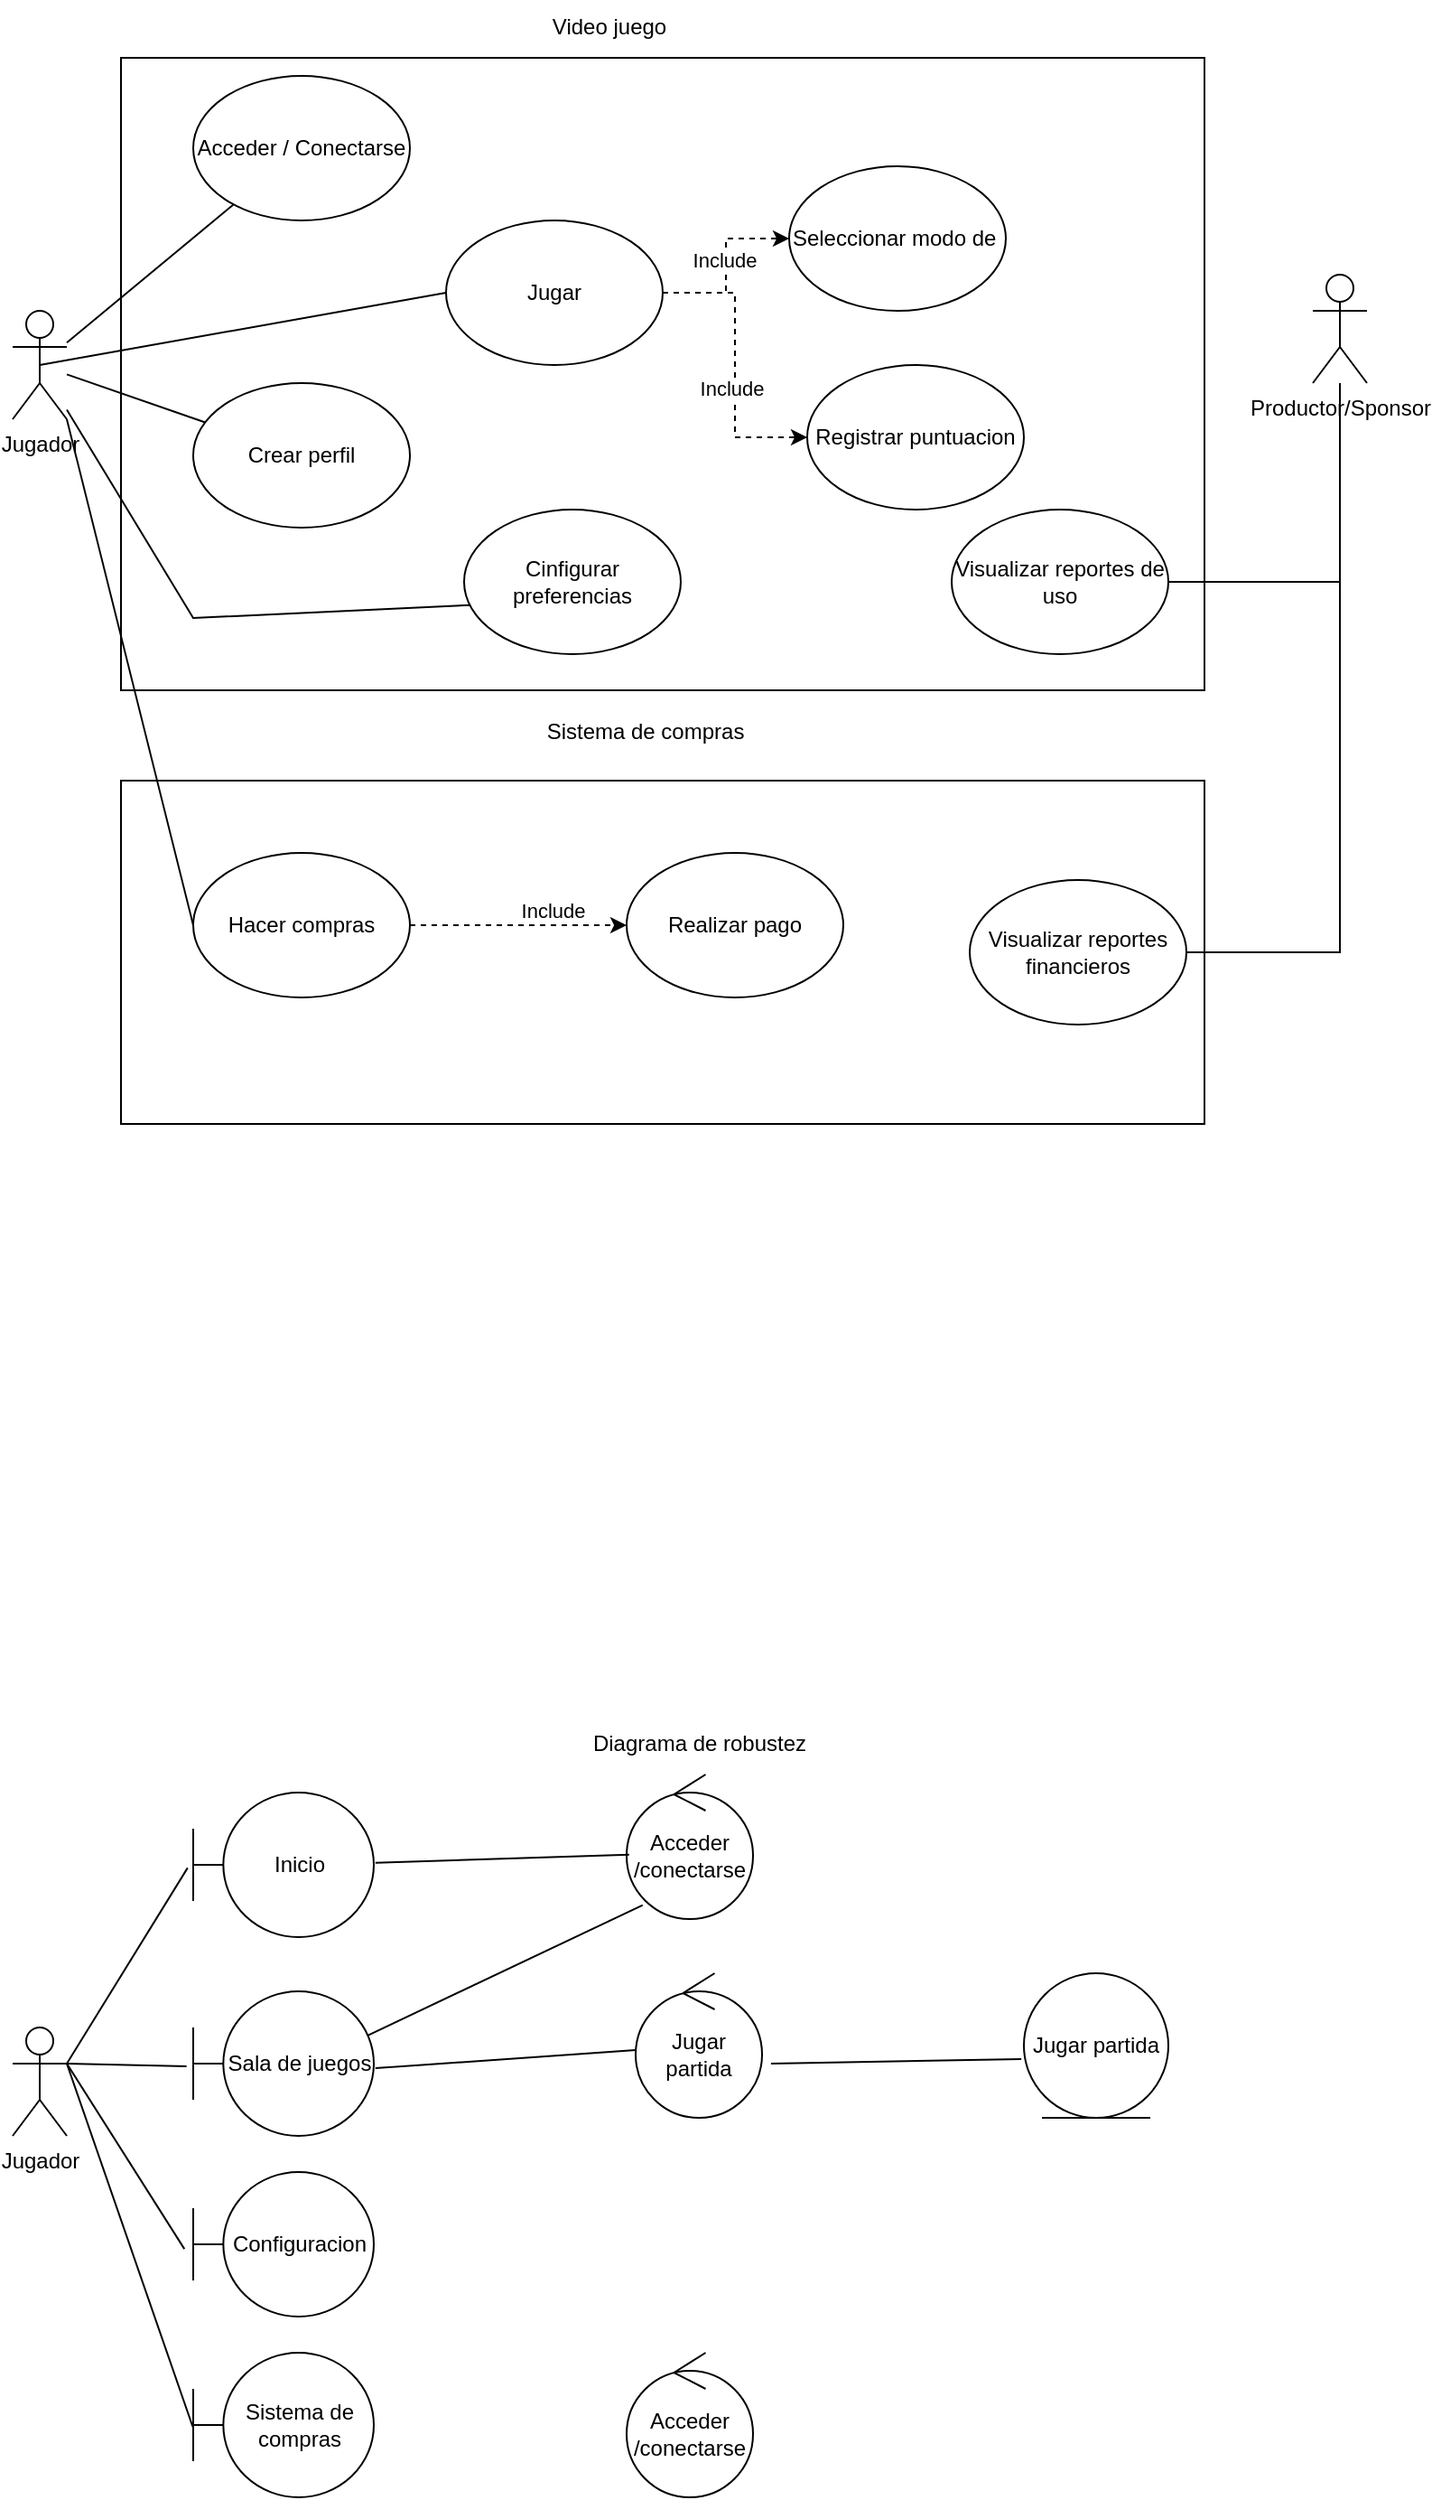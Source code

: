 <mxfile version="24.7.17">
  <diagram name="Page-1" id="NE_QDzCsGQ2IUwWmbjlV">
    <mxGraphModel dx="1229" dy="773" grid="1" gridSize="10" guides="1" tooltips="1" connect="1" arrows="1" fold="1" page="1" pageScale="1" pageWidth="850" pageHeight="1100" math="0" shadow="0">
      <root>
        <mxCell id="0" />
        <mxCell id="1" parent="0" />
        <mxCell id="tEenduS5illh0GwvhTWt-1" value="" style="rounded=0;whiteSpace=wrap;html=1;" vertex="1" parent="1">
          <mxGeometry x="100" y="40" width="600" height="350" as="geometry" />
        </mxCell>
        <mxCell id="tEenduS5illh0GwvhTWt-2" value="Jugador&lt;div&gt;&lt;br&gt;&lt;/div&gt;" style="shape=umlActor;verticalLabelPosition=bottom;verticalAlign=top;html=1;outlineConnect=0;" vertex="1" parent="1">
          <mxGeometry x="40" y="180" width="30" height="60" as="geometry" />
        </mxCell>
        <mxCell id="tEenduS5illh0GwvhTWt-3" value="Productor/Sponsor" style="shape=umlActor;verticalLabelPosition=bottom;verticalAlign=top;html=1;outlineConnect=0;" vertex="1" parent="1">
          <mxGeometry x="760" y="160" width="30" height="60" as="geometry" />
        </mxCell>
        <mxCell id="tEenduS5illh0GwvhTWt-4" value="Acceder / Conectarse" style="ellipse;whiteSpace=wrap;html=1;" vertex="1" parent="1">
          <mxGeometry x="140" y="50" width="120" height="80" as="geometry" />
        </mxCell>
        <mxCell id="tEenduS5illh0GwvhTWt-15" style="edgeStyle=orthogonalEdgeStyle;rounded=0;orthogonalLoop=1;jettySize=auto;html=1;entryX=0;entryY=0.5;entryDx=0;entryDy=0;dashed=1;" edge="1" parent="1" source="tEenduS5illh0GwvhTWt-5" target="tEenduS5illh0GwvhTWt-9">
          <mxGeometry relative="1" as="geometry" />
        </mxCell>
        <mxCell id="tEenduS5illh0GwvhTWt-20" value="Include" style="edgeLabel;html=1;align=center;verticalAlign=middle;resizable=0;points=[];" vertex="1" connectable="0" parent="tEenduS5illh0GwvhTWt-15">
          <mxGeometry x="0.074" y="1" relative="1" as="geometry">
            <mxPoint as="offset" />
          </mxGeometry>
        </mxCell>
        <mxCell id="tEenduS5illh0GwvhTWt-16" style="edgeStyle=orthogonalEdgeStyle;rounded=0;orthogonalLoop=1;jettySize=auto;html=1;dashed=1;" edge="1" parent="1" source="tEenduS5illh0GwvhTWt-5" target="tEenduS5illh0GwvhTWt-8">
          <mxGeometry relative="1" as="geometry" />
        </mxCell>
        <mxCell id="tEenduS5illh0GwvhTWt-19" value="Include" style="edgeLabel;html=1;align=center;verticalAlign=middle;resizable=0;points=[];" vertex="1" connectable="0" parent="tEenduS5illh0GwvhTWt-16">
          <mxGeometry x="0.154" y="-2" relative="1" as="geometry">
            <mxPoint as="offset" />
          </mxGeometry>
        </mxCell>
        <mxCell id="tEenduS5illh0GwvhTWt-5" value="Jugar" style="ellipse;whiteSpace=wrap;html=1;" vertex="1" parent="1">
          <mxGeometry x="280" y="130" width="120" height="80" as="geometry" />
        </mxCell>
        <mxCell id="tEenduS5illh0GwvhTWt-6" value="Crear perfil" style="ellipse;whiteSpace=wrap;html=1;" vertex="1" parent="1">
          <mxGeometry x="140" y="220" width="120" height="80" as="geometry" />
        </mxCell>
        <mxCell id="tEenduS5illh0GwvhTWt-7" value="Cinfigurar preferencias" style="ellipse;whiteSpace=wrap;html=1;" vertex="1" parent="1">
          <mxGeometry x="290" y="290" width="120" height="80" as="geometry" />
        </mxCell>
        <mxCell id="tEenduS5illh0GwvhTWt-8" value="Registrar puntuacion" style="ellipse;whiteSpace=wrap;html=1;" vertex="1" parent="1">
          <mxGeometry x="480" y="210" width="120" height="80" as="geometry" />
        </mxCell>
        <mxCell id="tEenduS5illh0GwvhTWt-9" value="Seleccionar modo de&amp;nbsp;" style="ellipse;whiteSpace=wrap;html=1;" vertex="1" parent="1">
          <mxGeometry x="470" y="100" width="120" height="80" as="geometry" />
        </mxCell>
        <mxCell id="tEenduS5illh0GwvhTWt-10" value="" style="endArrow=none;html=1;rounded=0;exitX=0.029;exitY=0.661;exitDx=0;exitDy=0;exitPerimeter=0;" edge="1" parent="1" source="tEenduS5illh0GwvhTWt-7" target="tEenduS5illh0GwvhTWt-2">
          <mxGeometry width="50" height="50" relative="1" as="geometry">
            <mxPoint x="400" y="320" as="sourcePoint" />
            <mxPoint x="450" y="270" as="targetPoint" />
            <Array as="points">
              <mxPoint x="140" y="350" />
            </Array>
          </mxGeometry>
        </mxCell>
        <mxCell id="tEenduS5illh0GwvhTWt-11" value="" style="endArrow=none;html=1;rounded=0;" edge="1" parent="1" source="tEenduS5illh0GwvhTWt-6" target="tEenduS5illh0GwvhTWt-2">
          <mxGeometry width="50" height="50" relative="1" as="geometry">
            <mxPoint x="130" y="290" as="sourcePoint" />
            <mxPoint x="180" y="240" as="targetPoint" />
          </mxGeometry>
        </mxCell>
        <mxCell id="tEenduS5illh0GwvhTWt-13" value="" style="endArrow=none;html=1;rounded=0;" edge="1" parent="1" source="tEenduS5illh0GwvhTWt-2" target="tEenduS5illh0GwvhTWt-4">
          <mxGeometry width="50" height="50" relative="1" as="geometry">
            <mxPoint x="400" y="320" as="sourcePoint" />
            <mxPoint x="450" y="270" as="targetPoint" />
          </mxGeometry>
        </mxCell>
        <mxCell id="tEenduS5illh0GwvhTWt-14" value="" style="endArrow=none;html=1;rounded=0;exitX=0.5;exitY=0.5;exitDx=0;exitDy=0;exitPerimeter=0;entryX=0;entryY=0.5;entryDx=0;entryDy=0;" edge="1" parent="1" source="tEenduS5illh0GwvhTWt-2" target="tEenduS5illh0GwvhTWt-5">
          <mxGeometry width="50" height="50" relative="1" as="geometry">
            <mxPoint x="400" y="320" as="sourcePoint" />
            <mxPoint x="450" y="270" as="targetPoint" />
          </mxGeometry>
        </mxCell>
        <mxCell id="tEenduS5illh0GwvhTWt-18" style="edgeStyle=orthogonalEdgeStyle;rounded=0;orthogonalLoop=1;jettySize=auto;html=1;endArrow=none;endFill=0;" edge="1" parent="1" source="tEenduS5illh0GwvhTWt-17" target="tEenduS5illh0GwvhTWt-3">
          <mxGeometry relative="1" as="geometry" />
        </mxCell>
        <mxCell id="tEenduS5illh0GwvhTWt-17" value="Visualizar reportes de uso" style="ellipse;whiteSpace=wrap;html=1;" vertex="1" parent="1">
          <mxGeometry x="560" y="290" width="120" height="80" as="geometry" />
        </mxCell>
        <mxCell id="tEenduS5illh0GwvhTWt-21" value="Video juego" style="text;html=1;align=center;verticalAlign=middle;resizable=0;points=[];autosize=1;strokeColor=none;fillColor=none;" vertex="1" parent="1">
          <mxGeometry x="325" y="8" width="90" height="30" as="geometry" />
        </mxCell>
        <mxCell id="tEenduS5illh0GwvhTWt-22" value="Sistema de compras" style="text;html=1;align=center;verticalAlign=middle;resizable=0;points=[];autosize=1;strokeColor=none;fillColor=none;" vertex="1" parent="1">
          <mxGeometry x="325" y="398" width="130" height="30" as="geometry" />
        </mxCell>
        <mxCell id="tEenduS5illh0GwvhTWt-24" value="" style="rounded=0;whiteSpace=wrap;html=1;" vertex="1" parent="1">
          <mxGeometry x="100" y="440" width="600" height="190" as="geometry" />
        </mxCell>
        <mxCell id="tEenduS5illh0GwvhTWt-28" style="edgeStyle=orthogonalEdgeStyle;rounded=0;orthogonalLoop=1;jettySize=auto;html=1;dashed=1;" edge="1" parent="1" source="tEenduS5illh0GwvhTWt-25" target="tEenduS5illh0GwvhTWt-26">
          <mxGeometry relative="1" as="geometry" />
        </mxCell>
        <mxCell id="tEenduS5illh0GwvhTWt-29" value="Include" style="edgeLabel;html=1;align=center;verticalAlign=middle;resizable=0;points=[];" vertex="1" connectable="0" parent="tEenduS5illh0GwvhTWt-28">
          <mxGeometry x="0.319" y="8" relative="1" as="geometry">
            <mxPoint as="offset" />
          </mxGeometry>
        </mxCell>
        <mxCell id="tEenduS5illh0GwvhTWt-25" value="Hacer compras" style="ellipse;whiteSpace=wrap;html=1;" vertex="1" parent="1">
          <mxGeometry x="140" y="480" width="120" height="80" as="geometry" />
        </mxCell>
        <mxCell id="tEenduS5illh0GwvhTWt-26" value="Realizar pago" style="ellipse;whiteSpace=wrap;html=1;" vertex="1" parent="1">
          <mxGeometry x="380" y="480" width="120" height="80" as="geometry" />
        </mxCell>
        <mxCell id="tEenduS5illh0GwvhTWt-30" style="edgeStyle=orthogonalEdgeStyle;rounded=0;orthogonalLoop=1;jettySize=auto;html=1;endArrow=none;endFill=0;" edge="1" parent="1" source="tEenduS5illh0GwvhTWt-27" target="tEenduS5illh0GwvhTWt-3">
          <mxGeometry relative="1" as="geometry" />
        </mxCell>
        <mxCell id="tEenduS5illh0GwvhTWt-27" value="Visualizar reportes financieros" style="ellipse;whiteSpace=wrap;html=1;" vertex="1" parent="1">
          <mxGeometry x="570" y="495" width="120" height="80" as="geometry" />
        </mxCell>
        <mxCell id="tEenduS5illh0GwvhTWt-31" value="" style="endArrow=none;html=1;rounded=0;entryX=0;entryY=0.5;entryDx=0;entryDy=0;exitX=1;exitY=1;exitDx=0;exitDy=0;exitPerimeter=0;" edge="1" parent="1" source="tEenduS5illh0GwvhTWt-2" target="tEenduS5illh0GwvhTWt-25">
          <mxGeometry width="50" height="50" relative="1" as="geometry">
            <mxPoint x="400" y="320" as="sourcePoint" />
            <mxPoint x="450" y="270" as="targetPoint" />
          </mxGeometry>
        </mxCell>
        <mxCell id="tEenduS5illh0GwvhTWt-32" value="Jugador&lt;div&gt;&lt;br&gt;&lt;/div&gt;" style="shape=umlActor;verticalLabelPosition=bottom;verticalAlign=top;html=1;outlineConnect=0;" vertex="1" parent="1">
          <mxGeometry x="40" y="1130" width="30" height="60" as="geometry" />
        </mxCell>
        <mxCell id="tEenduS5illh0GwvhTWt-33" value="Inicio" style="shape=umlBoundary;whiteSpace=wrap;html=1;" vertex="1" parent="1">
          <mxGeometry x="140" y="1000" width="100" height="80" as="geometry" />
        </mxCell>
        <mxCell id="tEenduS5illh0GwvhTWt-34" value="Jugar partida" style="ellipse;shape=umlEntity;whiteSpace=wrap;html=1;" vertex="1" parent="1">
          <mxGeometry x="600" y="1100" width="80" height="80" as="geometry" />
        </mxCell>
        <mxCell id="tEenduS5illh0GwvhTWt-35" value="Acceder&lt;div&gt;/conectarse&lt;/div&gt;" style="ellipse;shape=umlControl;whiteSpace=wrap;html=1;" vertex="1" parent="1">
          <mxGeometry x="380" y="990" width="70" height="80" as="geometry" />
        </mxCell>
        <mxCell id="tEenduS5illh0GwvhTWt-39" value="Diagrama de robustez" style="text;html=1;align=center;verticalAlign=middle;resizable=0;points=[];autosize=1;strokeColor=none;fillColor=none;" vertex="1" parent="1">
          <mxGeometry x="350" y="958" width="140" height="30" as="geometry" />
        </mxCell>
        <mxCell id="tEenduS5illh0GwvhTWt-40" value="Sala de juegos" style="shape=umlBoundary;whiteSpace=wrap;html=1;" vertex="1" parent="1">
          <mxGeometry x="140" y="1110" width="100" height="80" as="geometry" />
        </mxCell>
        <mxCell id="tEenduS5illh0GwvhTWt-41" value="Configuracion" style="shape=umlBoundary;whiteSpace=wrap;html=1;" vertex="1" parent="1">
          <mxGeometry x="140" y="1210" width="100" height="80" as="geometry" />
        </mxCell>
        <mxCell id="tEenduS5illh0GwvhTWt-42" value="Sistema de compras" style="shape=umlBoundary;whiteSpace=wrap;html=1;" vertex="1" parent="1">
          <mxGeometry x="140" y="1310" width="100" height="80" as="geometry" />
        </mxCell>
        <mxCell id="tEenduS5illh0GwvhTWt-43" value="Jugar partida" style="ellipse;shape=umlControl;whiteSpace=wrap;html=1;" vertex="1" parent="1">
          <mxGeometry x="385" y="1100" width="70" height="80" as="geometry" />
        </mxCell>
        <mxCell id="tEenduS5illh0GwvhTWt-44" value="Acceder&lt;div&gt;/conectarse&lt;/div&gt;" style="ellipse;shape=umlControl;whiteSpace=wrap;html=1;" vertex="1" parent="1">
          <mxGeometry x="380" y="1310" width="70" height="80" as="geometry" />
        </mxCell>
        <mxCell id="tEenduS5illh0GwvhTWt-46" value="" style="endArrow=none;html=1;rounded=0;entryX=-0.031;entryY=0.521;entryDx=0;entryDy=0;entryPerimeter=0;" edge="1" parent="1" target="tEenduS5illh0GwvhTWt-33">
          <mxGeometry width="50" height="50" relative="1" as="geometry">
            <mxPoint x="70" y="1150" as="sourcePoint" />
            <mxPoint x="450" y="1070" as="targetPoint" />
          </mxGeometry>
        </mxCell>
        <mxCell id="tEenduS5illh0GwvhTWt-47" value="" style="endArrow=none;html=1;rounded=0;entryX=-0.037;entryY=0.518;entryDx=0;entryDy=0;entryPerimeter=0;exitX=1;exitY=0.333;exitDx=0;exitDy=0;exitPerimeter=0;" edge="1" parent="1" source="tEenduS5illh0GwvhTWt-32" target="tEenduS5illh0GwvhTWt-40">
          <mxGeometry width="50" height="50" relative="1" as="geometry">
            <mxPoint x="80" y="1151" as="sourcePoint" />
            <mxPoint x="147" y="1052" as="targetPoint" />
          </mxGeometry>
        </mxCell>
        <mxCell id="tEenduS5illh0GwvhTWt-48" value="" style="endArrow=none;html=1;rounded=0;entryX=-0.049;entryY=0.532;entryDx=0;entryDy=0;entryPerimeter=0;exitX=1;exitY=0.333;exitDx=0;exitDy=0;exitPerimeter=0;" edge="1" parent="1" source="tEenduS5illh0GwvhTWt-32" target="tEenduS5illh0GwvhTWt-41">
          <mxGeometry width="50" height="50" relative="1" as="geometry">
            <mxPoint x="90" y="1158" as="sourcePoint" />
            <mxPoint x="157" y="1062" as="targetPoint" />
          </mxGeometry>
        </mxCell>
        <mxCell id="tEenduS5illh0GwvhTWt-49" value="" style="endArrow=none;html=1;rounded=0;entryX=-0.003;entryY=0.511;entryDx=0;entryDy=0;entryPerimeter=0;exitX=1;exitY=0.333;exitDx=0;exitDy=0;exitPerimeter=0;" edge="1" parent="1" source="tEenduS5illh0GwvhTWt-32" target="tEenduS5illh0GwvhTWt-42">
          <mxGeometry width="50" height="50" relative="1" as="geometry">
            <mxPoint x="100" y="1168" as="sourcePoint" />
            <mxPoint x="167" y="1072" as="targetPoint" />
          </mxGeometry>
        </mxCell>
        <mxCell id="tEenduS5illh0GwvhTWt-50" value="" style="endArrow=none;html=1;rounded=0;entryX=0.02;entryY=0.554;entryDx=0;entryDy=0;entryPerimeter=0;exitX=1.009;exitY=0.486;exitDx=0;exitDy=0;exitPerimeter=0;" edge="1" parent="1" source="tEenduS5illh0GwvhTWt-33" target="tEenduS5illh0GwvhTWt-35">
          <mxGeometry width="50" height="50" relative="1" as="geometry">
            <mxPoint x="110" y="1178" as="sourcePoint" />
            <mxPoint x="177" y="1082" as="targetPoint" />
          </mxGeometry>
        </mxCell>
        <mxCell id="tEenduS5illh0GwvhTWt-51" value="" style="endArrow=none;html=1;rounded=0;entryX=0.127;entryY=0.904;entryDx=0;entryDy=0;entryPerimeter=0;exitX=0.969;exitY=0.304;exitDx=0;exitDy=0;exitPerimeter=0;" edge="1" parent="1" source="tEenduS5illh0GwvhTWt-40" target="tEenduS5illh0GwvhTWt-35">
          <mxGeometry width="50" height="50" relative="1" as="geometry">
            <mxPoint x="250" y="1130" as="sourcePoint" />
            <mxPoint x="187" y="1092" as="targetPoint" />
          </mxGeometry>
        </mxCell>
        <mxCell id="tEenduS5illh0GwvhTWt-52" value="" style="endArrow=none;html=1;rounded=0;exitX=1.009;exitY=0.532;exitDx=0;exitDy=0;exitPerimeter=0;" edge="1" parent="1" source="tEenduS5illh0GwvhTWt-40" target="tEenduS5illh0GwvhTWt-43">
          <mxGeometry width="50" height="50" relative="1" as="geometry">
            <mxPoint x="130" y="1198" as="sourcePoint" />
            <mxPoint x="197" y="1102" as="targetPoint" />
          </mxGeometry>
        </mxCell>
        <mxCell id="tEenduS5illh0GwvhTWt-53" value="" style="endArrow=none;html=1;rounded=0;exitX=1.071;exitY=0.625;exitDx=0;exitDy=0;exitPerimeter=0;entryX=-0.018;entryY=0.593;entryDx=0;entryDy=0;entryPerimeter=0;" edge="1" parent="1" source="tEenduS5illh0GwvhTWt-43" target="tEenduS5illh0GwvhTWt-34">
          <mxGeometry width="50" height="50" relative="1" as="geometry">
            <mxPoint x="140" y="1208" as="sourcePoint" />
            <mxPoint x="600" y="1140" as="targetPoint" />
          </mxGeometry>
        </mxCell>
      </root>
    </mxGraphModel>
  </diagram>
</mxfile>
